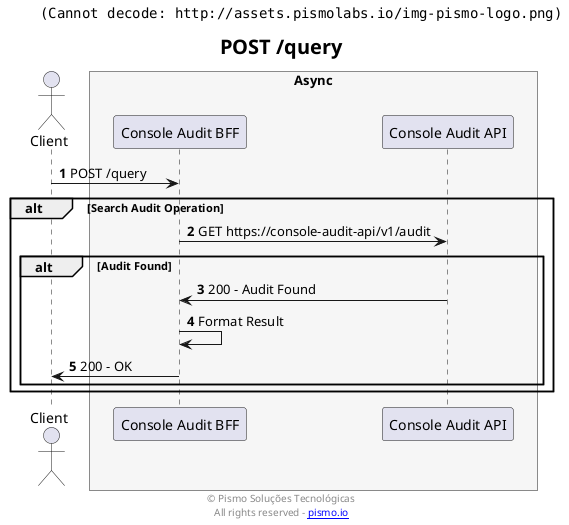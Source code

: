 @startuml
header <img src="http://assets.pismolabs.io/img-pismo-logo.png">
footer <U+00A9> Pismo Soluções Tecnológicas\nAll rights reserved - [[https://pismo.io pismo.io]]
title <size:20>POST /query</size>

skinparam ParticipantPadding 20
skinparam BoxPadding 10
autonumber

actor Client

box "Async" #f6f6f6
  participant "Console Audit BFF"
  participant "Console Audit API"
end box

Client -> "Console Audit BFF": POST /query

alt Search Audit Operation
    "Console Audit BFF" -> "Console Audit API": GET https://console-audit-api/v1/audit
    alt Audit Found
        "Console Audit BFF" <- "Console Audit API": 200 - Audit Found
        "Console Audit BFF" -> "Console Audit BFF": Format Result
        Client <- "Console Audit BFF": 200 - OK
    end
end
@enduml
